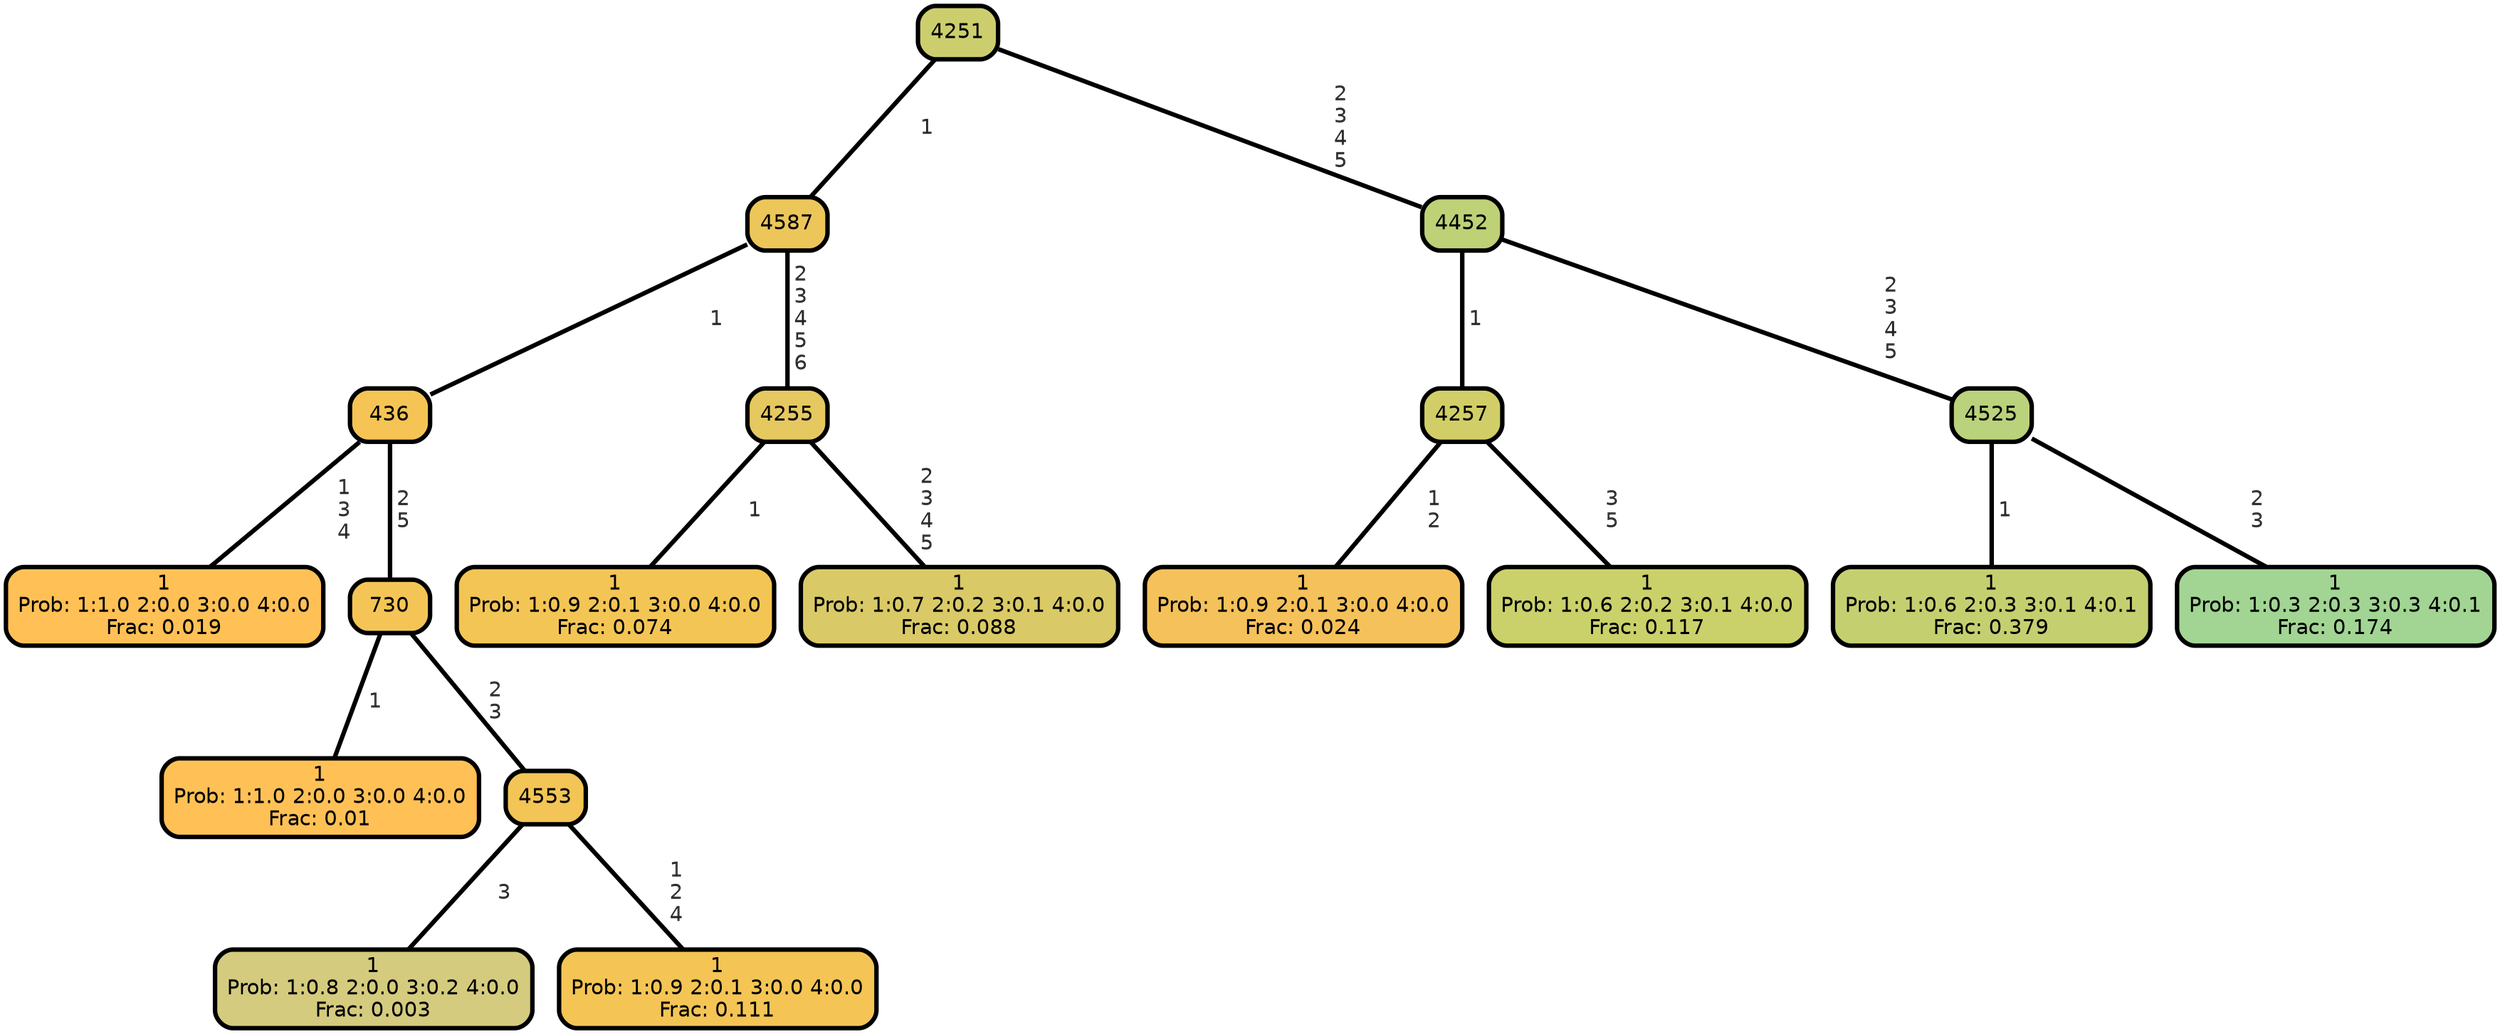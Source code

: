 graph Tree {
node [shape=box, style="filled, rounded",color="black",penwidth="3",fontcolor="black",                 fontname=helvetica] ;
graph [ranksep="0 equally", splines=straight,                 bgcolor=transparent, dpi=200] ;
edge [fontname=helvetica, fontweight=bold,fontcolor=grey14,color=black] ;
0 [label="1
Prob: 1:1.0 2:0.0 3:0.0 4:0.0
Frac: 0.019", fillcolor="#ffc155"] ;
1 [label="436", fillcolor="#f5c455"] ;
2 [label="1
Prob: 1:1.0 2:0.0 3:0.0 4:0.0
Frac: 0.01", fillcolor="#ffc155"] ;
3 [label="730", fillcolor="#f4c556"] ;
4 [label="1
Prob: 1:0.8 2:0.0 3:0.2 4:0.0
Frac: 0.003", fillcolor="#d4cb7f"] ;
5 [label="4553", fillcolor="#f3c556"] ;
6 [label="1
Prob: 1:0.9 2:0.1 3:0.0 4:0.0
Frac: 0.111", fillcolor="#f4c555"] ;
7 [label="4587", fillcolor="#edc65a"] ;
8 [label="1
Prob: 1:0.9 2:0.1 3:0.0 4:0.0
Frac: 0.074", fillcolor="#f3c555"] ;
9 [label="4255", fillcolor="#e5c85f"] ;
10 [label="1
Prob: 1:0.7 2:0.2 3:0.1 4:0.0
Frac: 0.088", fillcolor="#d9ca67"] ;
11 [label="4251", fillcolor="#ccce6e"] ;
12 [label="1
Prob: 1:0.9 2:0.1 3:0.0 4:0.0
Frac: 0.024", fillcolor="#f5c15a"] ;
13 [label="4257", fillcolor="#d1ce67"] ;
14 [label="1
Prob: 1:0.6 2:0.2 3:0.1 4:0.0
Frac: 0.117", fillcolor="#cad16a"] ;
15 [label="4452", fillcolor="#bed177"] ;
16 [label="1
Prob: 1:0.6 2:0.3 3:0.1 4:0.1
Frac: 0.379", fillcolor="#c4d070"] ;
17 [label="4525", fillcolor="#b9d27b"] ;
18 [label="1
Prob: 1:0.3 2:0.3 3:0.3 4:0.1
Frac: 0.174", fillcolor="#a2d593"] ;
1 -- 0 [label=" 1\n 3\n 4",penwidth=3] ;
1 -- 3 [label=" 2\n 5",penwidth=3] ;
3 -- 2 [label=" 1",penwidth=3] ;
3 -- 5 [label=" 2\n 3",penwidth=3] ;
5 -- 4 [label=" 3",penwidth=3] ;
5 -- 6 [label=" 1\n 2\n 4",penwidth=3] ;
7 -- 1 [label=" 1",penwidth=3] ;
7 -- 9 [label=" 2\n 3\n 4\n 5\n 6",penwidth=3] ;
9 -- 8 [label=" 1",penwidth=3] ;
9 -- 10 [label=" 2\n 3\n 4\n 5",penwidth=3] ;
11 -- 7 [label=" 1",penwidth=3] ;
11 -- 15 [label=" 2\n 3\n 4\n 5",penwidth=3] ;
13 -- 12 [label=" 1\n 2",penwidth=3] ;
13 -- 14 [label=" 3\n 5",penwidth=3] ;
15 -- 13 [label=" 1",penwidth=3] ;
15 -- 17 [label=" 2\n 3\n 4\n 5",penwidth=3] ;
17 -- 16 [label=" 1",penwidth=3] ;
17 -- 18 [label=" 2\n 3",penwidth=3] ;
{rank = same;}}